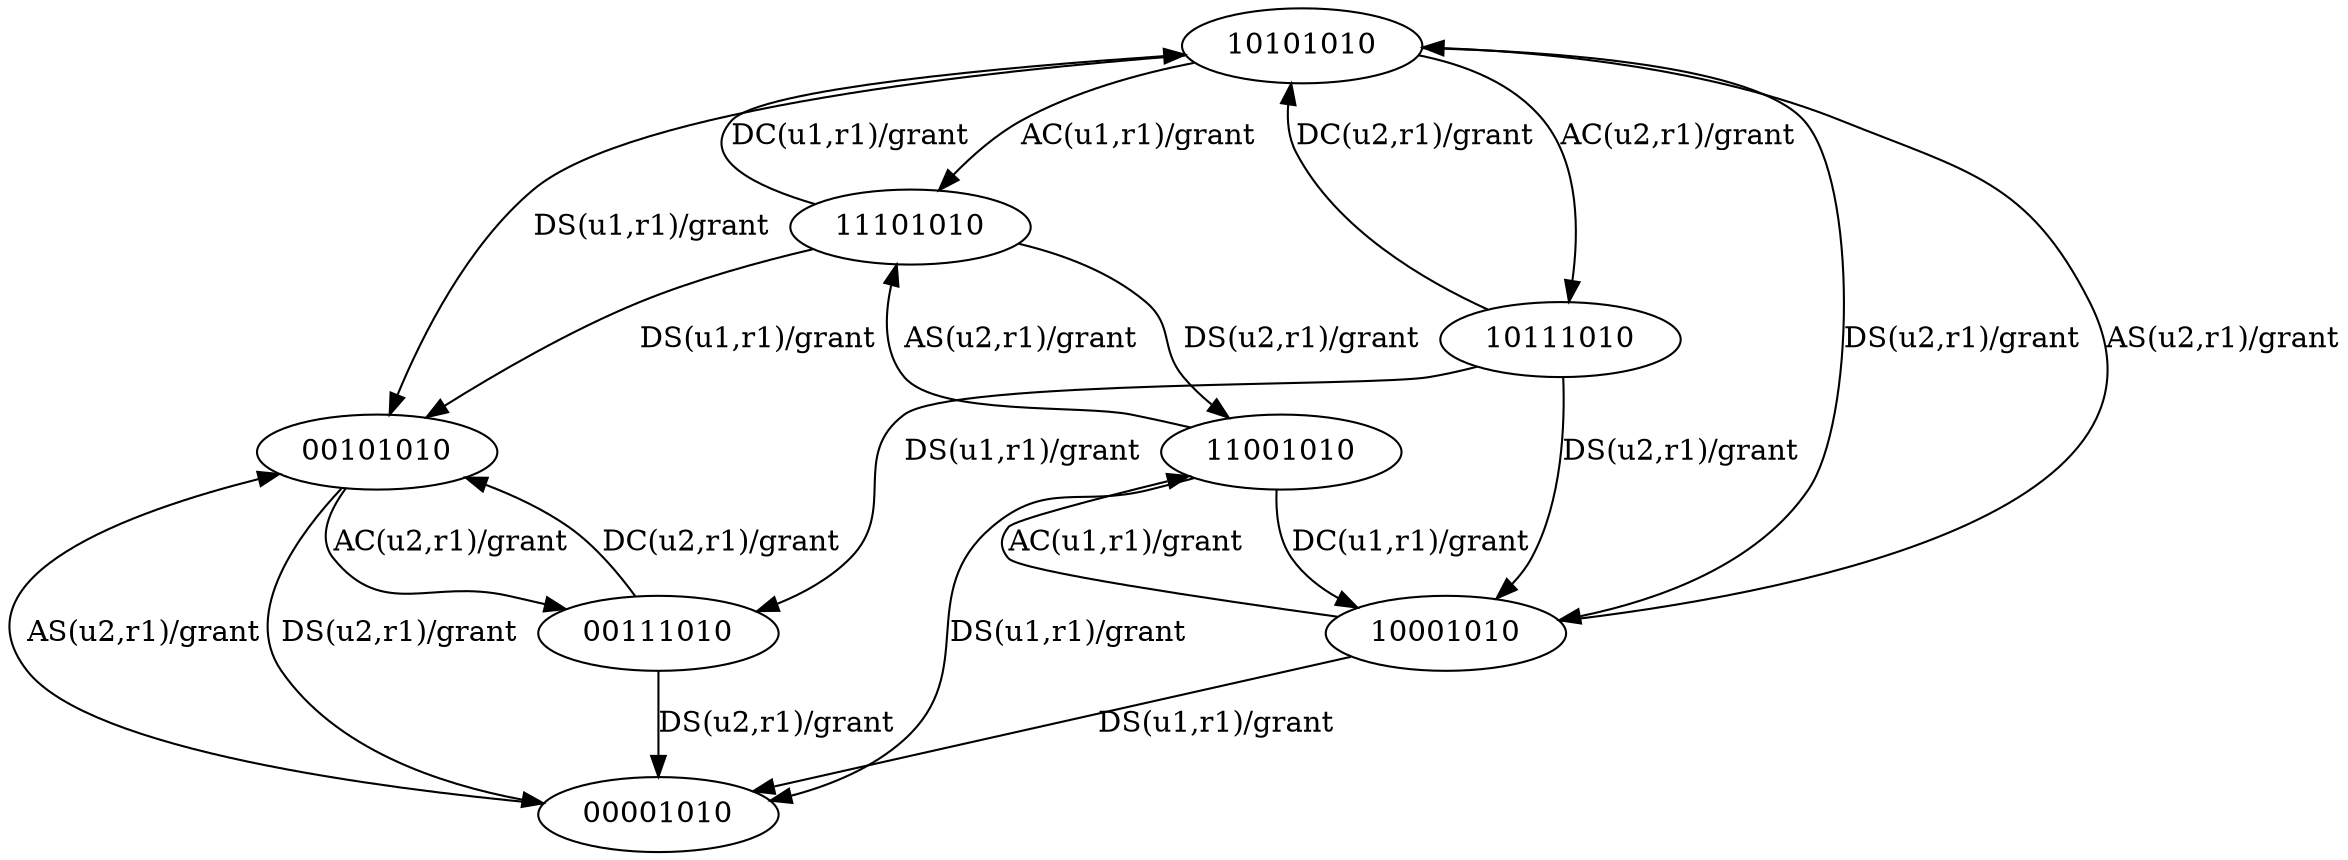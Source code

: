 digraph rbac2Fsm {
  10101010 -> 00101010 [ label ="DS(u1,r1)/grant"];
  10101010 -> 11101010 [ label ="AC(u1,r1)/grant"];
  10101010 -> 10001010 [ label ="DS(u2,r1)/grant"];
  10101010 -> 10111010 [ label ="AC(u2,r1)/grant"];
  00101010 -> 00001010 [ label ="DS(u2,r1)/grant"];
  00101010 -> 00111010 [ label ="AC(u2,r1)/grant"];
  11101010 -> 00101010 [ label ="DS(u1,r1)/grant"];
  11101010 -> 10101010 [ label ="DC(u1,r1)/grant"];
  11101010 -> 11001010 [ label ="DS(u2,r1)/grant"];
  10001010 -> 00001010 [ label ="DS(u1,r1)/grant"];
  10001010 -> 11001010 [ label ="AC(u1,r1)/grant"];
  10001010 -> 10101010 [ label ="AS(u2,r1)/grant"];
  10111010 -> 00111010 [ label ="DS(u1,r1)/grant"];
  10111010 -> 10001010 [ label ="DS(u2,r1)/grant"];
  10111010 -> 10101010 [ label ="DC(u2,r1)/grant"];
  00001010 -> 00101010 [ label ="AS(u2,r1)/grant"];
  00111010 -> 00001010 [ label ="DS(u2,r1)/grant"];
  00111010 -> 00101010 [ label ="DC(u2,r1)/grant"];
  11001010 -> 00001010 [ label ="DS(u1,r1)/grant"];
  11001010 -> 10001010 [ label ="DC(u1,r1)/grant"];
  11001010 -> 11101010 [ label ="AS(u2,r1)/grant"];
}
